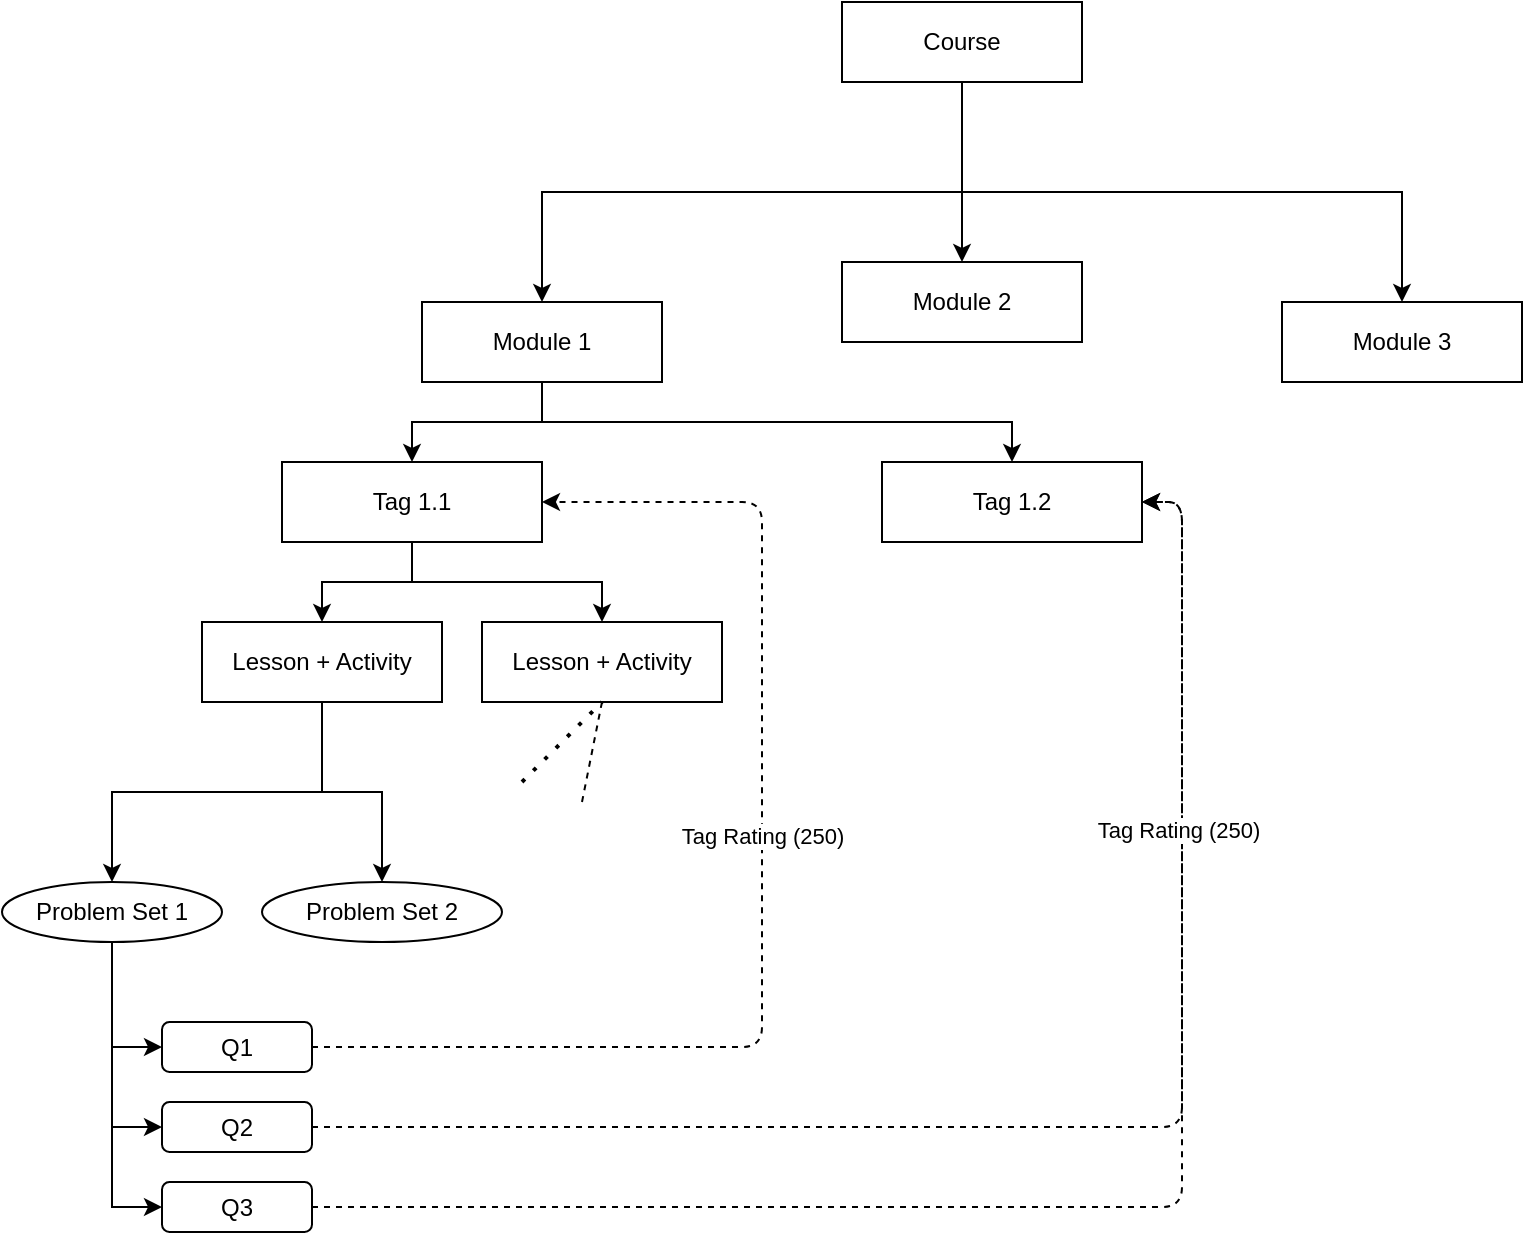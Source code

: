 <mxfile version="14.4.3" type="device"><diagram id="LCYQ-oyZ-RZWbykHfE3p" name="Page-1"><mxGraphModel dx="1488" dy="1976" grid="1" gridSize="10" guides="1" tooltips="1" connect="1" arrows="1" fold="1" page="1" pageScale="1" pageWidth="850" pageHeight="1100" math="0" shadow="0"><root><mxCell id="0"/><mxCell id="1" parent="0"/><mxCell id="nuNwulHV3AqpBTaS2zM1-14" style="edgeStyle=orthogonalEdgeStyle;rounded=0;orthogonalLoop=1;jettySize=auto;html=1;exitX=0.5;exitY=1;exitDx=0;exitDy=0;entryX=0.5;entryY=0;entryDx=0;entryDy=0;" edge="1" parent="1" source="9BMz9GZMsdf7aS1kEDok-3" target="9BMz9GZMsdf7aS1kEDok-14"><mxGeometry relative="1" as="geometry"/></mxCell><mxCell id="nuNwulHV3AqpBTaS2zM1-15" style="edgeStyle=orthogonalEdgeStyle;rounded=0;orthogonalLoop=1;jettySize=auto;html=1;exitX=0.5;exitY=1;exitDx=0;exitDy=0;" edge="1" parent="1" source="9BMz9GZMsdf7aS1kEDok-3" target="9BMz9GZMsdf7aS1kEDok-4"><mxGeometry relative="1" as="geometry"/></mxCell><mxCell id="nuNwulHV3AqpBTaS2zM1-16" style="edgeStyle=orthogonalEdgeStyle;rounded=0;orthogonalLoop=1;jettySize=auto;html=1;exitX=0.5;exitY=1;exitDx=0;exitDy=0;entryX=0.5;entryY=0;entryDx=0;entryDy=0;" edge="1" parent="1" source="9BMz9GZMsdf7aS1kEDok-3" target="9BMz9GZMsdf7aS1kEDok-7"><mxGeometry relative="1" as="geometry"/></mxCell><UserObject label="Course" treeRoot="1" id="9BMz9GZMsdf7aS1kEDok-3"><mxCell style="whiteSpace=wrap;html=1;align=center;treeFolding=1;treeMoving=1;newEdgeStyle={&quot;edgeStyle&quot;:&quot;elbowEdgeStyle&quot;,&quot;startArrow&quot;:&quot;none&quot;,&quot;endArrow&quot;:&quot;none&quot;};" parent="1" vertex="1"><mxGeometry x="420" y="-60" width="120" height="40" as="geometry"/></mxCell></UserObject><mxCell id="nuNwulHV3AqpBTaS2zM1-19" style="edgeStyle=orthogonalEdgeStyle;rounded=0;orthogonalLoop=1;jettySize=auto;html=1;exitX=0.5;exitY=1;exitDx=0;exitDy=0;entryX=0.5;entryY=0;entryDx=0;entryDy=0;" edge="1" parent="1" source="9BMz9GZMsdf7aS1kEDok-4" target="nuNwulHV3AqpBTaS2zM1-17"><mxGeometry relative="1" as="geometry"/></mxCell><mxCell id="nuNwulHV3AqpBTaS2zM1-20" style="edgeStyle=orthogonalEdgeStyle;rounded=0;orthogonalLoop=1;jettySize=auto;html=1;exitX=0.5;exitY=1;exitDx=0;exitDy=0;" edge="1" parent="1" source="9BMz9GZMsdf7aS1kEDok-4" target="nuNwulHV3AqpBTaS2zM1-18"><mxGeometry relative="1" as="geometry"/></mxCell><UserObject label="Module 1" treeRoot="1" id="9BMz9GZMsdf7aS1kEDok-4"><mxCell style="whiteSpace=wrap;html=1;align=center;treeFolding=1;treeMoving=1;newEdgeStyle={&quot;edgeStyle&quot;:&quot;elbowEdgeStyle&quot;,&quot;startArrow&quot;:&quot;none&quot;,&quot;endArrow&quot;:&quot;none&quot;};" parent="1" vertex="1"><mxGeometry x="210" y="90" width="120" height="40" as="geometry"/></mxCell></UserObject><UserObject label="Module 3" treeRoot="1" id="9BMz9GZMsdf7aS1kEDok-7"><mxCell style="whiteSpace=wrap;html=1;align=center;treeFolding=1;treeMoving=1;newEdgeStyle={&quot;edgeStyle&quot;:&quot;elbowEdgeStyle&quot;,&quot;startArrow&quot;:&quot;none&quot;,&quot;endArrow&quot;:&quot;none&quot;};" parent="1" vertex="1"><mxGeometry x="640" y="90" width="120" height="40" as="geometry"/></mxCell></UserObject><mxCell id="nuNwulHV3AqpBTaS2zM1-4" style="edgeStyle=orthogonalEdgeStyle;rounded=0;orthogonalLoop=1;jettySize=auto;html=1;exitX=0.5;exitY=1;exitDx=0;exitDy=0;entryX=0.5;entryY=0;entryDx=0;entryDy=0;" edge="1" parent="1" source="9BMz9GZMsdf7aS1kEDok-11" target="9BMz9GZMsdf7aS1kEDok-20"><mxGeometry relative="1" as="geometry"/></mxCell><mxCell id="nuNwulHV3AqpBTaS2zM1-23" style="edgeStyle=orthogonalEdgeStyle;rounded=0;orthogonalLoop=1;jettySize=auto;html=1;exitX=0.5;exitY=1;exitDx=0;exitDy=0;entryX=0.5;entryY=0;entryDx=0;entryDy=0;" edge="1" parent="1" source="9BMz9GZMsdf7aS1kEDok-11" target="9BMz9GZMsdf7aS1kEDok-18"><mxGeometry relative="1" as="geometry"/></mxCell><UserObject label="Lesson + Activity" treeRoot="1" id="9BMz9GZMsdf7aS1kEDok-11"><mxCell style="whiteSpace=wrap;html=1;align=center;treeFolding=1;treeMoving=1;newEdgeStyle={&quot;edgeStyle&quot;:&quot;elbowEdgeStyle&quot;,&quot;startArrow&quot;:&quot;none&quot;,&quot;endArrow&quot;:&quot;none&quot;};" parent="1" vertex="1"><mxGeometry x="100" y="250" width="120" height="40" as="geometry"/></mxCell></UserObject><UserObject label="Module 2" treeRoot="1" id="9BMz9GZMsdf7aS1kEDok-14"><mxCell style="whiteSpace=wrap;html=1;align=center;treeFolding=1;treeMoving=1;newEdgeStyle={&quot;edgeStyle&quot;:&quot;elbowEdgeStyle&quot;,&quot;startArrow&quot;:&quot;none&quot;,&quot;endArrow&quot;:&quot;none&quot;};" parent="1" vertex="1"><mxGeometry x="420" y="70" width="120" height="40" as="geometry"/></mxCell></UserObject><mxCell id="nuNwulHV3AqpBTaS2zM1-8" style="edgeStyle=orthogonalEdgeStyle;rounded=0;orthogonalLoop=1;jettySize=auto;html=1;exitX=0.5;exitY=1;exitDx=0;exitDy=0;entryX=0;entryY=0.5;entryDx=0;entryDy=0;" edge="1" parent="1" source="9BMz9GZMsdf7aS1kEDok-18" target="nuNwulHV3AqpBTaS2zM1-6"><mxGeometry relative="1" as="geometry"><mxPoint x="55" y="466" as="targetPoint"/><Array as="points"><mxPoint x="55" y="463"/></Array></mxGeometry></mxCell><mxCell id="nuNwulHV3AqpBTaS2zM1-11" style="edgeStyle=orthogonalEdgeStyle;rounded=0;orthogonalLoop=1;jettySize=auto;html=1;exitX=0.5;exitY=1;exitDx=0;exitDy=0;entryX=0;entryY=0.5;entryDx=0;entryDy=0;" edge="1" parent="1" source="9BMz9GZMsdf7aS1kEDok-18" target="nuNwulHV3AqpBTaS2zM1-9"><mxGeometry relative="1" as="geometry"><mxPoint x="55" y="510" as="targetPoint"/><Array as="points"><mxPoint x="55" y="503"/></Array></mxGeometry></mxCell><mxCell id="nuNwulHV3AqpBTaS2zM1-12" style="edgeStyle=orthogonalEdgeStyle;rounded=0;orthogonalLoop=1;jettySize=auto;html=1;exitX=0.5;exitY=1;exitDx=0;exitDy=0;entryX=0;entryY=0.5;entryDx=0;entryDy=0;" edge="1" parent="1" source="9BMz9GZMsdf7aS1kEDok-18" target="nuNwulHV3AqpBTaS2zM1-10"><mxGeometry relative="1" as="geometry"><Array as="points"><mxPoint x="55" y="543"/></Array></mxGeometry></mxCell><mxCell id="9BMz9GZMsdf7aS1kEDok-18" value="Problem Set 1" style="ellipse;whiteSpace=wrap;html=1;" parent="1" vertex="1"><mxGeometry y="380" width="110" height="30" as="geometry"/></mxCell><mxCell id="9BMz9GZMsdf7aS1kEDok-20" value="Problem Set 2" style="ellipse;whiteSpace=wrap;html=1;" parent="1" vertex="1"><mxGeometry x="130" y="380" width="120" height="30" as="geometry"/></mxCell><UserObject label="Lesson + Activity" treeRoot="1" id="0EFwcbHdfsGpMvqIl7Sl-3"><mxCell style="whiteSpace=wrap;html=1;align=center;treeFolding=1;treeMoving=1;newEdgeStyle={&quot;edgeStyle&quot;:&quot;elbowEdgeStyle&quot;,&quot;startArrow&quot;:&quot;none&quot;,&quot;endArrow&quot;:&quot;none&quot;};" parent="1" vertex="1"><mxGeometry x="240" y="250" width="120" height="40" as="geometry"/></mxCell></UserObject><mxCell id="nuNwulHV3AqpBTaS2zM1-28" style="edgeStyle=orthogonalEdgeStyle;rounded=1;orthogonalLoop=1;jettySize=auto;html=1;exitX=1;exitY=0.5;exitDx=0;exitDy=0;entryX=1;entryY=0.5;entryDx=0;entryDy=0;dashed=1;" edge="1" parent="1" source="nuNwulHV3AqpBTaS2zM1-6" target="nuNwulHV3AqpBTaS2zM1-17"><mxGeometry relative="1" as="geometry"><Array as="points"><mxPoint x="380" y="463"/><mxPoint x="380" y="190"/></Array></mxGeometry></mxCell><mxCell id="nuNwulHV3AqpBTaS2zM1-29" value="Tag Rating (250)" style="edgeLabel;html=1;align=center;verticalAlign=middle;resizable=0;points=[];" vertex="1" connectable="0" parent="nuNwulHV3AqpBTaS2zM1-28"><mxGeometry x="0.09" relative="1" as="geometry"><mxPoint as="offset"/></mxGeometry></mxCell><mxCell id="nuNwulHV3AqpBTaS2zM1-6" value="Q1" style="rounded=1;whiteSpace=wrap;html=1;" vertex="1" parent="1"><mxGeometry x="80" y="450" width="75" height="25" as="geometry"/></mxCell><mxCell id="nuNwulHV3AqpBTaS2zM1-27" style="edgeStyle=orthogonalEdgeStyle;rounded=1;orthogonalLoop=1;jettySize=auto;html=1;exitX=1;exitY=0.5;exitDx=0;exitDy=0;entryX=1;entryY=0.5;entryDx=0;entryDy=0;dashed=1;" edge="1" parent="1" source="nuNwulHV3AqpBTaS2zM1-9" target="nuNwulHV3AqpBTaS2zM1-18"><mxGeometry relative="1" as="geometry"/></mxCell><mxCell id="nuNwulHV3AqpBTaS2zM1-9" value="Q2" style="rounded=1;whiteSpace=wrap;html=1;" vertex="1" parent="1"><mxGeometry x="80" y="490" width="75" height="25" as="geometry"/></mxCell><mxCell id="nuNwulHV3AqpBTaS2zM1-26" style="edgeStyle=orthogonalEdgeStyle;orthogonalLoop=1;jettySize=auto;html=1;exitX=1;exitY=0.5;exitDx=0;exitDy=0;entryX=1;entryY=0.5;entryDx=0;entryDy=0;dashed=1;rounded=1;" edge="1" parent="1" source="nuNwulHV3AqpBTaS2zM1-10" target="nuNwulHV3AqpBTaS2zM1-18"><mxGeometry relative="1" as="geometry"/></mxCell><mxCell id="nuNwulHV3AqpBTaS2zM1-30" value="Tag Rating (250)" style="edgeLabel;html=1;align=center;verticalAlign=middle;resizable=0;points=[];" vertex="1" connectable="0" parent="nuNwulHV3AqpBTaS2zM1-26"><mxGeometry x="0.546" y="2" relative="1" as="geometry"><mxPoint as="offset"/></mxGeometry></mxCell><mxCell id="nuNwulHV3AqpBTaS2zM1-10" value="Q3" style="rounded=1;whiteSpace=wrap;html=1;" vertex="1" parent="1"><mxGeometry x="80" y="530" width="75" height="25" as="geometry"/></mxCell><mxCell id="nuNwulHV3AqpBTaS2zM1-21" style="edgeStyle=orthogonalEdgeStyle;rounded=0;orthogonalLoop=1;jettySize=auto;html=1;exitX=0.5;exitY=1;exitDx=0;exitDy=0;" edge="1" parent="1" source="nuNwulHV3AqpBTaS2zM1-17" target="9BMz9GZMsdf7aS1kEDok-11"><mxGeometry relative="1" as="geometry"/></mxCell><mxCell id="nuNwulHV3AqpBTaS2zM1-22" style="edgeStyle=orthogonalEdgeStyle;rounded=0;orthogonalLoop=1;jettySize=auto;html=1;exitX=0.5;exitY=1;exitDx=0;exitDy=0;" edge="1" parent="1" source="nuNwulHV3AqpBTaS2zM1-17" target="0EFwcbHdfsGpMvqIl7Sl-3"><mxGeometry relative="1" as="geometry"/></mxCell><mxCell id="nuNwulHV3AqpBTaS2zM1-17" value="Tag 1.1" style="rounded=0;whiteSpace=wrap;html=1;" vertex="1" parent="1"><mxGeometry x="140" y="170" width="130" height="40" as="geometry"/></mxCell><mxCell id="nuNwulHV3AqpBTaS2zM1-18" value="Tag 1.2" style="rounded=0;whiteSpace=wrap;html=1;" vertex="1" parent="1"><mxGeometry x="440" y="170" width="130" height="40" as="geometry"/></mxCell><mxCell id="nuNwulHV3AqpBTaS2zM1-24" value="" style="endArrow=none;dashed=1;html=1;dashPattern=1 3;strokeWidth=2;entryX=0.5;entryY=1;entryDx=0;entryDy=0;" edge="1" parent="1" target="0EFwcbHdfsGpMvqIl7Sl-3"><mxGeometry width="50" height="50" relative="1" as="geometry"><mxPoint x="260" y="330" as="sourcePoint"/><mxPoint x="450" y="320" as="targetPoint"/></mxGeometry></mxCell><mxCell id="nuNwulHV3AqpBTaS2zM1-25" value="" style="endArrow=none;dashed=1;html=1;entryX=0.5;entryY=1;entryDx=0;entryDy=0;" edge="1" parent="1" target="0EFwcbHdfsGpMvqIl7Sl-3"><mxGeometry width="50" height="50" relative="1" as="geometry"><mxPoint x="290" y="340" as="sourcePoint"/><mxPoint x="450" y="320" as="targetPoint"/></mxGeometry></mxCell></root></mxGraphModel></diagram></mxfile>
